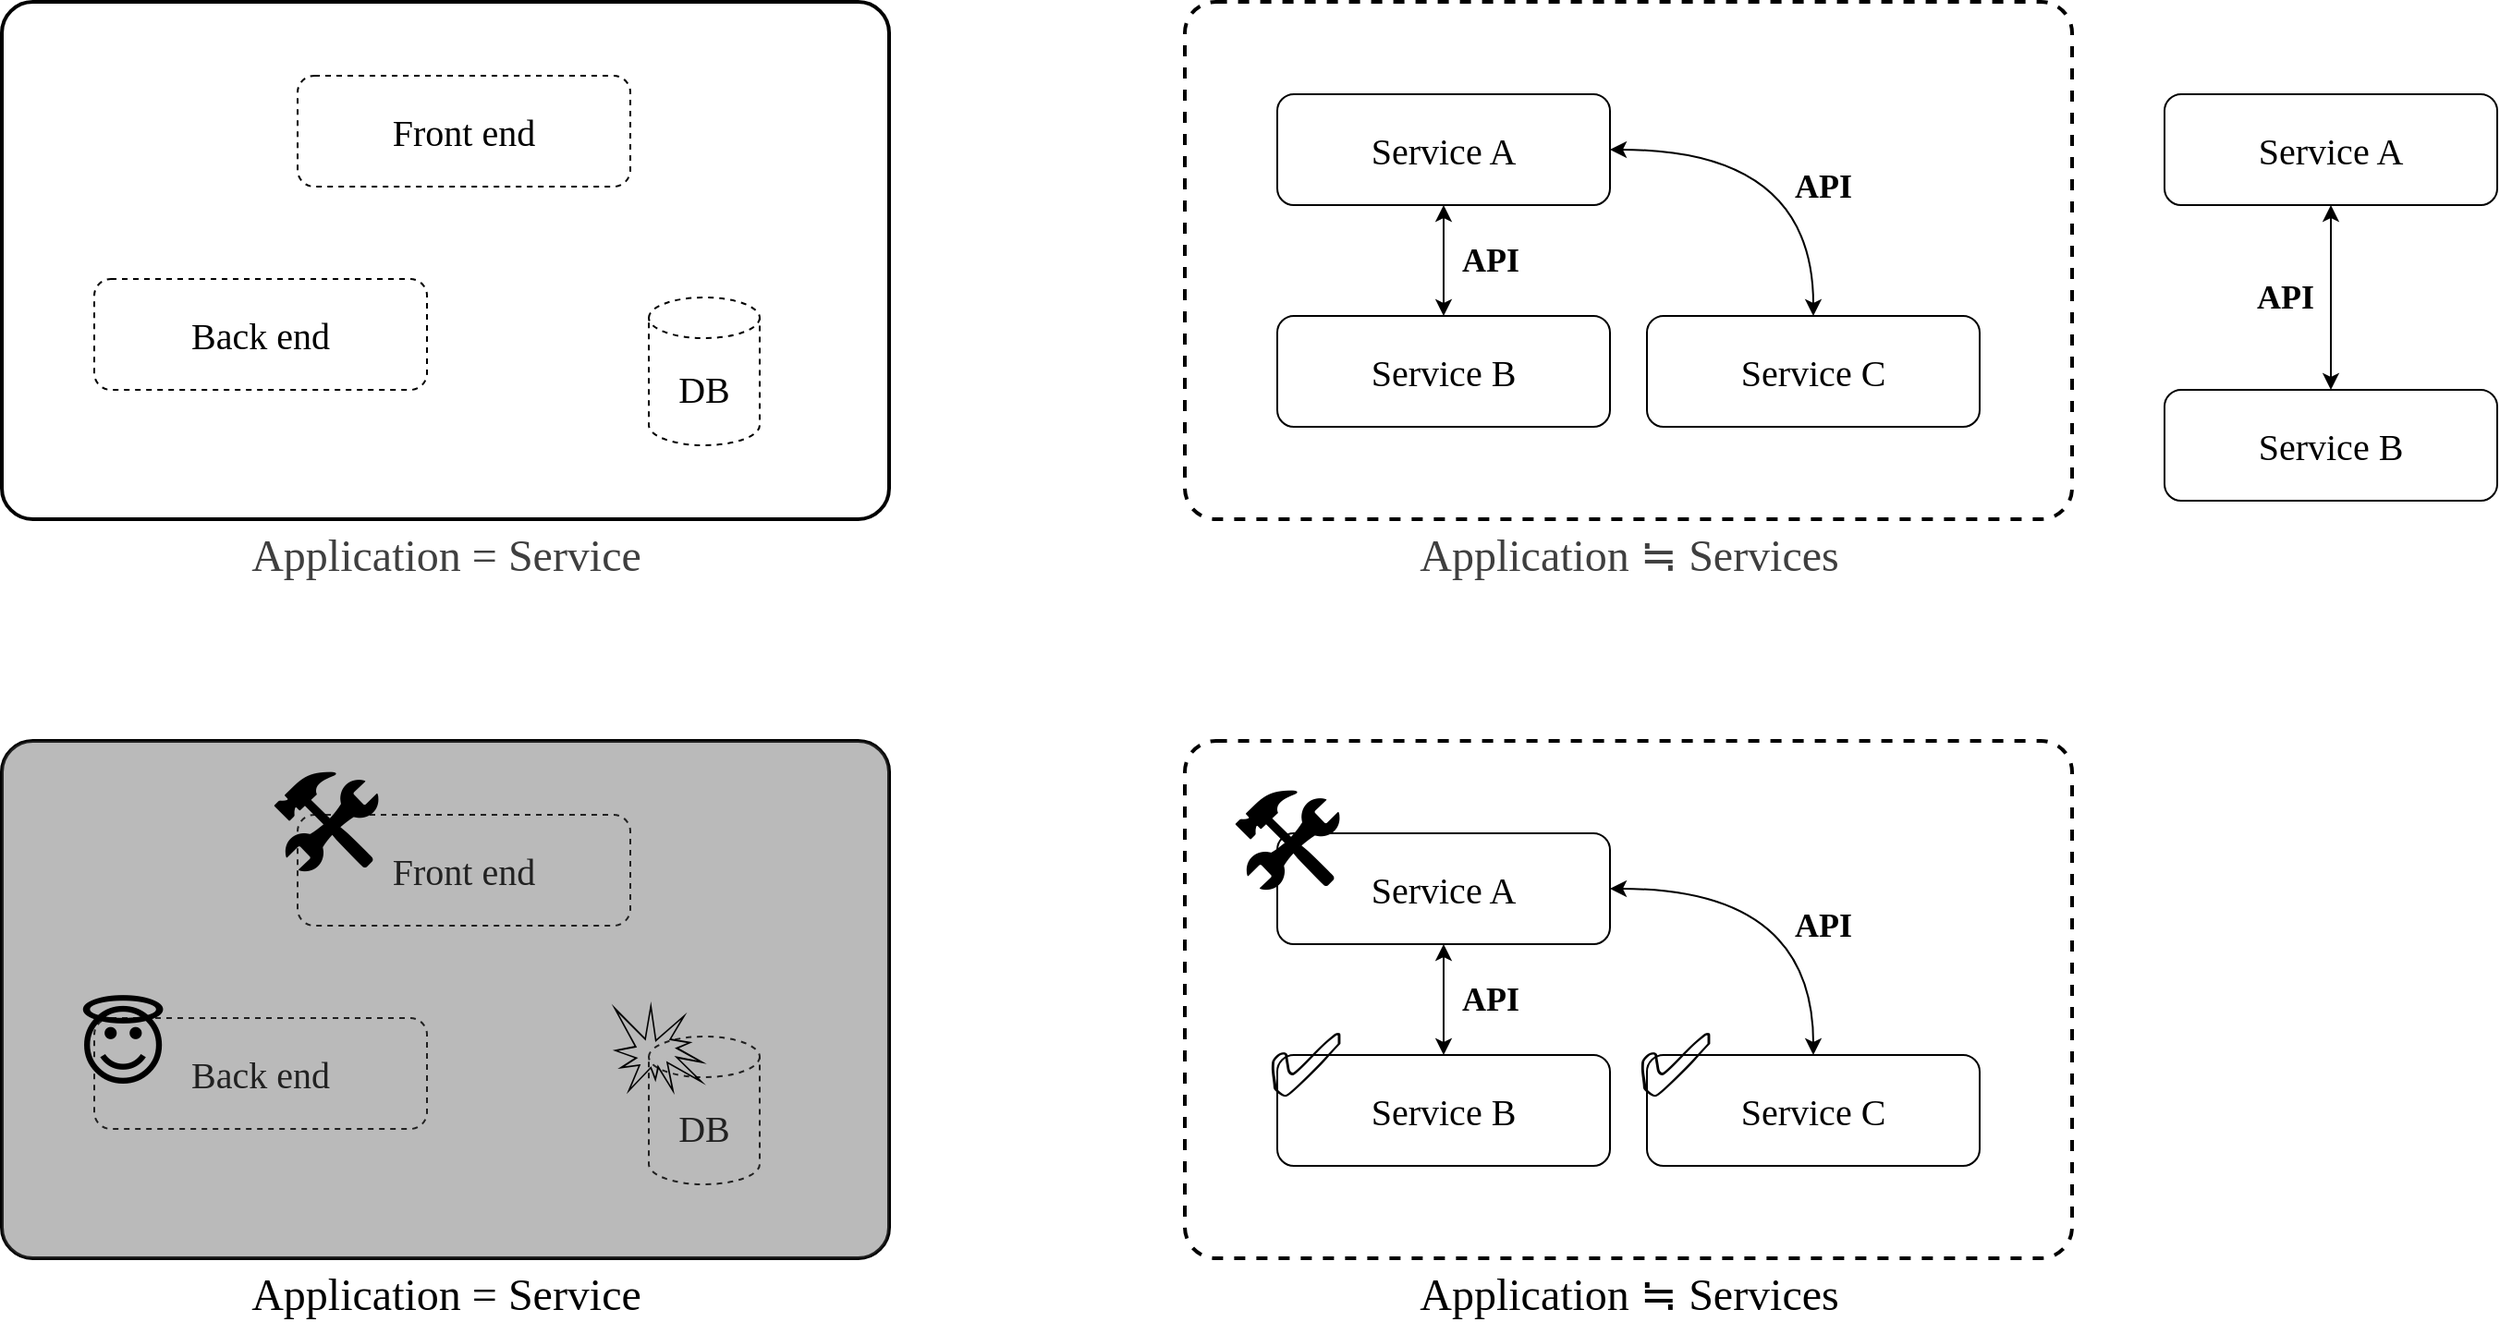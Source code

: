 <mxfile version="26.0.16">
  <diagram name="ページ1" id="hKXQRzZGeD4a8s7fAWbX">
    <mxGraphModel dx="500" dy="366" grid="1" gridSize="10" guides="1" tooltips="1" connect="1" arrows="1" fold="1" page="1" pageScale="1" pageWidth="2336" pageHeight="1654" math="0" shadow="0">
      <root>
        <mxCell id="0" />
        <mxCell id="1" parent="0" />
        <mxCell id="-Pul16ckeKqLMgaGqeRH-3" value="" style="rounded=1;whiteSpace=wrap;html=1;arcSize=6;fillColor=none;fontColor=#333333;strokeColor=#000000;dashed=1;strokeWidth=2;fontFamily=Zen Kaku Gothic New;fontSource=https%3A%2F%2Ffonts.googleapis.com%2Fcss%3Ffamily%3DZen%2BKaku%2BGothic%2BNew;" parent="1" vertex="1">
          <mxGeometry x="880" y="80" width="480" height="280" as="geometry" />
        </mxCell>
        <mxCell id="-Pul16ckeKqLMgaGqeRH-6" value="" style="edgeStyle=orthogonalEdgeStyle;rounded=0;orthogonalLoop=1;jettySize=auto;html=1;startArrow=classic;startFill=1;fontFamily=Zen Kaku Gothic New;fontSource=https%3A%2F%2Ffonts.googleapis.com%2Fcss%3Ffamily%3DZen%2BKaku%2BGothic%2BNew;" parent="1" source="-Pul16ckeKqLMgaGqeRH-1" target="-Pul16ckeKqLMgaGqeRH-2" edge="1">
          <mxGeometry relative="1" as="geometry" />
        </mxCell>
        <mxCell id="-Pul16ckeKqLMgaGqeRH-1" value="Service A" style="rounded=1;whiteSpace=wrap;html=1;fontFamily=Zen Kaku Gothic New;fontSource=https%3A%2F%2Ffonts.googleapis.com%2Fcss%3Ffamily%3DZen%2BKaku%2BGothic%2BNew;fontSize=20;" parent="1" vertex="1">
          <mxGeometry x="930" y="130" width="180" height="60" as="geometry" />
        </mxCell>
        <mxCell id="-Pul16ckeKqLMgaGqeRH-2" value="Service B" style="rounded=1;whiteSpace=wrap;html=1;fontFamily=Zen Kaku Gothic New;fontSource=https%3A%2F%2Ffonts.googleapis.com%2Fcss%3Ffamily%3DZen%2BKaku%2BGothic%2BNew;fontSize=20;" parent="1" vertex="1">
          <mxGeometry x="930" y="250" width="180" height="60" as="geometry" />
        </mxCell>
        <mxCell id="-Pul16ckeKqLMgaGqeRH-7" style="edgeStyle=orthogonalEdgeStyle;rounded=0;orthogonalLoop=1;jettySize=auto;html=1;entryX=1;entryY=0.5;entryDx=0;entryDy=0;startArrow=classic;startFill=1;jumpStyle=none;curved=1;fontFamily=Zen Kaku Gothic New;fontSource=https%3A%2F%2Ffonts.googleapis.com%2Fcss%3Ffamily%3DZen%2BKaku%2BGothic%2BNew;" parent="1" source="-Pul16ckeKqLMgaGqeRH-5" target="-Pul16ckeKqLMgaGqeRH-1" edge="1">
          <mxGeometry relative="1" as="geometry">
            <Array as="points">
              <mxPoint x="1220" y="160" />
            </Array>
          </mxGeometry>
        </mxCell>
        <mxCell id="-Pul16ckeKqLMgaGqeRH-5" value="Service C" style="rounded=1;whiteSpace=wrap;html=1;fontFamily=Zen Kaku Gothic New;fontSource=https%3A%2F%2Ffonts.googleapis.com%2Fcss%3Ffamily%3DZen%2BKaku%2BGothic%2BNew;fontSize=20;" parent="1" vertex="1">
          <mxGeometry x="1130" y="250" width="180" height="60" as="geometry" />
        </mxCell>
        <mxCell id="-Pul16ckeKqLMgaGqeRH-10" value="&lt;font style=&quot;font-size: 18px;&quot;&gt;API&lt;/font&gt;" style="text;html=1;align=center;verticalAlign=middle;resizable=0;points=[];autosize=1;strokeColor=none;fillColor=none;fontFamily=Zen Kaku Gothic New;fontSource=https%3A%2F%2Ffonts.googleapis.com%2Fcss%3Ffamily%3DZen%2BKaku%2BGothic%2BNew;fontStyle=1" parent="1" vertex="1">
          <mxGeometry x="1200" y="160" width="50" height="40" as="geometry" />
        </mxCell>
        <mxCell id="-Pul16ckeKqLMgaGqeRH-11" value="&lt;font style=&quot;font-size: 18px;&quot;&gt;API&lt;/font&gt;" style="text;html=1;align=center;verticalAlign=middle;resizable=0;points=[];autosize=1;strokeColor=none;fillColor=none;fontFamily=Zen Kaku Gothic New;fontSource=https%3A%2F%2Ffonts.googleapis.com%2Fcss%3Ffamily%3DZen%2BKaku%2BGothic%2BNew;fontStyle=1" parent="1" vertex="1">
          <mxGeometry x="1020" y="200" width="50" height="40" as="geometry" />
        </mxCell>
        <mxCell id="-Pul16ckeKqLMgaGqeRH-12" value="" style="rounded=1;whiteSpace=wrap;html=1;arcSize=6;strokeWidth=2;fontFamily=Zen Kaku Gothic New;fontSource=https%3A%2F%2Ffonts.googleapis.com%2Fcss%3Ffamily%3DZen%2BKaku%2BGothic%2BNew;" parent="1" vertex="1">
          <mxGeometry x="240" y="80" width="480" height="280" as="geometry" />
        </mxCell>
        <mxCell id="-Pul16ckeKqLMgaGqeRH-13" value="&lt;span style=&quot;color: rgb(63, 63, 63);&quot;&gt;Application ≒ Services&lt;/span&gt;" style="text;html=1;align=center;verticalAlign=middle;resizable=0;points=[];autosize=1;strokeColor=none;fillColor=none;fontSize=24;fontFamily=Zen Kaku Gothic New;fontSource=https%3A%2F%2Ffonts.googleapis.com%2Fcss%3Ffamily%3DZen%2BKaku%2BGothic%2BNew;" parent="1" vertex="1">
          <mxGeometry x="990" y="360" width="260" height="40" as="geometry" />
        </mxCell>
        <mxCell id="-Pul16ckeKqLMgaGqeRH-14" value="&lt;span style=&quot;color: rgb(63, 63, 63);&quot;&gt;Application = Service&lt;/span&gt;" style="text;html=1;align=center;verticalAlign=middle;resizable=0;points=[];autosize=1;strokeColor=none;fillColor=none;fontSize=24;fontFamily=Zen Kaku Gothic New;fontSource=https%3A%2F%2Ffonts.googleapis.com%2Fcss%3Ffamily%3DZen%2BKaku%2BGothic%2BNew;" parent="1" vertex="1">
          <mxGeometry x="355" y="360" width="250" height="40" as="geometry" />
        </mxCell>
        <mxCell id="-Pul16ckeKqLMgaGqeRH-15" value="Front end" style="rounded=1;whiteSpace=wrap;html=1;fontFamily=Zen Kaku Gothic New;fontSource=https%3A%2F%2Ffonts.googleapis.com%2Fcss%3Ffamily%3DZen%2BKaku%2BGothic%2BNew;fontSize=20;dashed=1;" parent="1" vertex="1">
          <mxGeometry x="400" y="120" width="180" height="60" as="geometry" />
        </mxCell>
        <mxCell id="-Pul16ckeKqLMgaGqeRH-16" value="Back end" style="rounded=1;whiteSpace=wrap;html=1;fontFamily=Zen Kaku Gothic New;fontSource=https%3A%2F%2Ffonts.googleapis.com%2Fcss%3Ffamily%3DZen%2BKaku%2BGothic%2BNew;fontSize=20;dashed=1;" parent="1" vertex="1">
          <mxGeometry x="290" y="230" width="180" height="60" as="geometry" />
        </mxCell>
        <mxCell id="-Pul16ckeKqLMgaGqeRH-18" value="&lt;font&gt;DB&lt;/font&gt;" style="shape=cylinder3;whiteSpace=wrap;html=1;boundedLbl=1;backgroundOutline=1;size=11;fontFamily=Zen Kaku Gothic New;fontSource=https%3A%2F%2Ffonts.googleapis.com%2Fcss%3Ffamily%3DZen%2BKaku%2BGothic%2BNew;fontSize=20;dashed=1;" parent="1" vertex="1">
          <mxGeometry x="590" y="240" width="60" height="80" as="geometry" />
        </mxCell>
        <mxCell id="-Pul16ckeKqLMgaGqeRH-20" value="" style="rounded=1;whiteSpace=wrap;html=1;arcSize=6;fillColor=none;fontColor=#333333;strokeColor=#000000;dashed=1;strokeWidth=2;fontFamily=Zen Kaku Gothic New;fontSource=https%3A%2F%2Ffonts.googleapis.com%2Fcss%3Ffamily%3DZen%2BKaku%2BGothic%2BNew;" parent="1" vertex="1">
          <mxGeometry x="880" y="480" width="480" height="280" as="geometry" />
        </mxCell>
        <mxCell id="-Pul16ckeKqLMgaGqeRH-21" value="" style="edgeStyle=orthogonalEdgeStyle;rounded=0;orthogonalLoop=1;jettySize=auto;html=1;startArrow=classic;startFill=1;fontFamily=Zen Kaku Gothic New;fontSource=https%3A%2F%2Ffonts.googleapis.com%2Fcss%3Ffamily%3DZen%2BKaku%2BGothic%2BNew;" parent="1" source="-Pul16ckeKqLMgaGqeRH-22" target="-Pul16ckeKqLMgaGqeRH-23" edge="1">
          <mxGeometry relative="1" as="geometry" />
        </mxCell>
        <mxCell id="-Pul16ckeKqLMgaGqeRH-22" value="Service A" style="rounded=1;whiteSpace=wrap;html=1;fontFamily=Zen Kaku Gothic New;fontSource=https%3A%2F%2Ffonts.googleapis.com%2Fcss%3Ffamily%3DZen%2BKaku%2BGothic%2BNew;fontSize=20;" parent="1" vertex="1">
          <mxGeometry x="930" y="530" width="180" height="60" as="geometry" />
        </mxCell>
        <mxCell id="-Pul16ckeKqLMgaGqeRH-23" value="Service B" style="rounded=1;whiteSpace=wrap;html=1;fontFamily=Zen Kaku Gothic New;fontSource=https%3A%2F%2Ffonts.googleapis.com%2Fcss%3Ffamily%3DZen%2BKaku%2BGothic%2BNew;fontSize=20;" parent="1" vertex="1">
          <mxGeometry x="930" y="650" width="180" height="60" as="geometry" />
        </mxCell>
        <mxCell id="-Pul16ckeKqLMgaGqeRH-24" style="edgeStyle=orthogonalEdgeStyle;rounded=0;orthogonalLoop=1;jettySize=auto;html=1;entryX=1;entryY=0.5;entryDx=0;entryDy=0;startArrow=classic;startFill=1;jumpStyle=none;curved=1;fontFamily=Zen Kaku Gothic New;fontSource=https%3A%2F%2Ffonts.googleapis.com%2Fcss%3Ffamily%3DZen%2BKaku%2BGothic%2BNew;" parent="1" source="-Pul16ckeKqLMgaGqeRH-25" target="-Pul16ckeKqLMgaGqeRH-22" edge="1">
          <mxGeometry relative="1" as="geometry">
            <Array as="points">
              <mxPoint x="1220" y="560" />
            </Array>
          </mxGeometry>
        </mxCell>
        <mxCell id="-Pul16ckeKqLMgaGqeRH-25" value="Service C" style="rounded=1;whiteSpace=wrap;html=1;fontFamily=Zen Kaku Gothic New;fontSource=https%3A%2F%2Ffonts.googleapis.com%2Fcss%3Ffamily%3DZen%2BKaku%2BGothic%2BNew;fontSize=20;" parent="1" vertex="1">
          <mxGeometry x="1130" y="650" width="180" height="60" as="geometry" />
        </mxCell>
        <mxCell id="-Pul16ckeKqLMgaGqeRH-26" value="&lt;font style=&quot;font-size: 18px;&quot;&gt;API&lt;/font&gt;" style="text;html=1;align=center;verticalAlign=middle;resizable=0;points=[];autosize=1;strokeColor=none;fillColor=none;fontFamily=Zen Kaku Gothic New;fontSource=https%3A%2F%2Ffonts.googleapis.com%2Fcss%3Ffamily%3DZen%2BKaku%2BGothic%2BNew;fontStyle=1" parent="1" vertex="1">
          <mxGeometry x="1200" y="560" width="50" height="40" as="geometry" />
        </mxCell>
        <mxCell id="-Pul16ckeKqLMgaGqeRH-27" value="&lt;font style=&quot;font-size: 18px;&quot;&gt;API&lt;/font&gt;" style="text;html=1;align=center;verticalAlign=middle;resizable=0;points=[];autosize=1;strokeColor=none;fillColor=none;fontFamily=Zen Kaku Gothic New;fontSource=https%3A%2F%2Ffonts.googleapis.com%2Fcss%3Ffamily%3DZen%2BKaku%2BGothic%2BNew;fontStyle=1" parent="1" vertex="1">
          <mxGeometry x="1020" y="600" width="50" height="40" as="geometry" />
        </mxCell>
        <mxCell id="-Pul16ckeKqLMgaGqeRH-28" value="" style="rounded=1;whiteSpace=wrap;html=1;arcSize=6;strokeWidth=2;fontFamily=Zen Kaku Gothic New;fontSource=https%3A%2F%2Ffonts.googleapis.com%2Fcss%3Ffamily%3DZen%2BKaku%2BGothic%2BNew;" parent="1" vertex="1">
          <mxGeometry x="240" y="480" width="480" height="280" as="geometry" />
        </mxCell>
        <mxCell id="-Pul16ckeKqLMgaGqeRH-29" value="&lt;font data-font-src=&quot;https://fonts.googleapis.com/css?family=Zen+Kaku+Gothic+New&quot;&gt;Application ≒ Services&lt;/font&gt;" style="text;html=1;align=center;verticalAlign=middle;resizable=0;points=[];autosize=1;strokeColor=none;fillColor=none;fontSize=24;fontFamily=Zen Kaku Gothic New;fontSource=https%3A%2F%2Ffonts.googleapis.com%2Fcss%3Ffamily%3DZen%2BKaku%2BGothic%2BNew;" parent="1" vertex="1">
          <mxGeometry x="990" y="760" width="260" height="40" as="geometry" />
        </mxCell>
        <mxCell id="-Pul16ckeKqLMgaGqeRH-30" value="&lt;font data-font-src=&quot;https://fonts.googleapis.com/css?family=Zen+Kaku+Gothic+New&quot;&gt;Application = Service&lt;/font&gt;" style="text;html=1;align=center;verticalAlign=middle;resizable=0;points=[];autosize=1;strokeColor=none;fillColor=none;fontSize=24;fontFamily=Zen Kaku Gothic New;fontSource=https%3A%2F%2Ffonts.googleapis.com%2Fcss%3Ffamily%3DZen%2BKaku%2BGothic%2BNew;" parent="1" vertex="1">
          <mxGeometry x="355" y="760" width="250" height="40" as="geometry" />
        </mxCell>
        <mxCell id="-Pul16ckeKqLMgaGqeRH-31" value="Front end" style="rounded=1;whiteSpace=wrap;html=1;fontFamily=Zen Kaku Gothic New;fontSource=https%3A%2F%2Ffonts.googleapis.com%2Fcss%3Ffamily%3DZen%2BKaku%2BGothic%2BNew;fontSize=20;dashed=1;" parent="1" vertex="1">
          <mxGeometry x="400" y="520" width="180" height="60" as="geometry" />
        </mxCell>
        <mxCell id="-Pul16ckeKqLMgaGqeRH-32" value="Back end" style="rounded=1;whiteSpace=wrap;html=1;fontFamily=Zen Kaku Gothic New;fontSource=https%3A%2F%2Ffonts.googleapis.com%2Fcss%3Ffamily%3DZen%2BKaku%2BGothic%2BNew;fontSize=20;dashed=1;" parent="1" vertex="1">
          <mxGeometry x="290" y="630" width="180" height="60" as="geometry" />
        </mxCell>
        <mxCell id="-Pul16ckeKqLMgaGqeRH-33" value="&lt;font&gt;DB&lt;/font&gt;" style="shape=cylinder3;whiteSpace=wrap;html=1;boundedLbl=1;backgroundOutline=1;size=11;fontFamily=Zen Kaku Gothic New;fontSource=https%3A%2F%2Ffonts.googleapis.com%2Fcss%3Ffamily%3DZen%2BKaku%2BGothic%2BNew;fontSize=20;dashed=1;" parent="1" vertex="1">
          <mxGeometry x="590" y="640" width="60" height="80" as="geometry" />
        </mxCell>
        <mxCell id="11" value="" style="rounded=1;whiteSpace=wrap;html=1;arcSize=6;strokeWidth=2;fontFamily=Zen Kaku Gothic New;fontSource=https%3A%2F%2Ffonts.googleapis.com%2Fcss%3Ffamily%3DZen%2BKaku%2BGothic%2BNew;strokeColor=none;opacity=40;fillColor=light-dark(#545454, #ededed);" parent="1" vertex="1">
          <mxGeometry x="240" y="480" width="480" height="280" as="geometry" />
        </mxCell>
        <mxCell id="12" value="&lt;font style=&quot;font-size: 64px;&quot;&gt;🛠️&lt;/font&gt;" style="text;html=1;align=center;verticalAlign=middle;resizable=0;points=[];autosize=1;strokeColor=none;fillColor=none;" parent="1" vertex="1">
          <mxGeometry x="890" y="490" width="90" height="90" as="geometry" />
        </mxCell>
        <mxCell id="13" value="&lt;font&gt;✅&lt;/font&gt;" style="text;html=1;align=center;verticalAlign=middle;resizable=0;points=[];autosize=1;strokeColor=none;fillColor=none;fontSize=48;" parent="1" vertex="1">
          <mxGeometry x="910" y="620" width="70" height="70" as="geometry" />
        </mxCell>
        <mxCell id="14" value="&lt;font&gt;✅&lt;/font&gt;" style="text;html=1;align=center;verticalAlign=middle;resizable=0;points=[];autosize=1;strokeColor=none;fillColor=none;fontSize=48;" parent="1" vertex="1">
          <mxGeometry x="1110" y="620" width="70" height="70" as="geometry" />
        </mxCell>
        <mxCell id="17" value="&lt;font&gt;😇&lt;/font&gt;" style="text;html=1;align=center;verticalAlign=middle;resizable=0;points=[];autosize=1;strokeColor=none;fillColor=none;fontSize=48;" parent="1" vertex="1">
          <mxGeometry x="270" y="610" width="70" height="70" as="geometry" />
        </mxCell>
        <mxCell id="2" value="&lt;font style=&quot;font-size: 64px;&quot;&gt;🛠️&lt;/font&gt;" style="text;html=1;align=center;verticalAlign=middle;resizable=0;points=[];autosize=1;strokeColor=none;fillColor=none;" parent="1" vertex="1">
          <mxGeometry x="370" y="480" width="90" height="90" as="geometry" />
        </mxCell>
        <mxCell id="3" value="&lt;font style=&quot;font-size: 64px;&quot;&gt;💥&lt;/font&gt;" style="text;html=1;align=center;verticalAlign=middle;resizable=0;points=[];autosize=1;strokeColor=none;fillColor=none;" parent="1" vertex="1">
          <mxGeometry x="550" y="600" width="90" height="90" as="geometry" />
        </mxCell>
        <mxCell id="gXLJcbF1pX1hz0Xauo3N-18" value="" style="edgeStyle=orthogonalEdgeStyle;rounded=0;orthogonalLoop=1;jettySize=auto;html=1;startArrow=classic;startFill=1;fontFamily=Zen Kaku Gothic New;fontSource=https%3A%2F%2Ffonts.googleapis.com%2Fcss%3Ffamily%3DZen%2BKaku%2BGothic%2BNew;" edge="1" parent="1" source="gXLJcbF1pX1hz0Xauo3N-19" target="gXLJcbF1pX1hz0Xauo3N-20">
          <mxGeometry relative="1" as="geometry" />
        </mxCell>
        <mxCell id="gXLJcbF1pX1hz0Xauo3N-19" value="Service A" style="rounded=1;whiteSpace=wrap;html=1;fontFamily=Zen Kaku Gothic New;fontSource=https%3A%2F%2Ffonts.googleapis.com%2Fcss%3Ffamily%3DZen%2BKaku%2BGothic%2BNew;fontSize=20;" vertex="1" parent="1">
          <mxGeometry x="1410" y="130" width="180" height="60" as="geometry" />
        </mxCell>
        <mxCell id="gXLJcbF1pX1hz0Xauo3N-20" value="Service B" style="rounded=1;whiteSpace=wrap;html=1;fontFamily=Zen Kaku Gothic New;fontSource=https%3A%2F%2Ffonts.googleapis.com%2Fcss%3Ffamily%3DZen%2BKaku%2BGothic%2BNew;fontSize=20;" vertex="1" parent="1">
          <mxGeometry x="1410" y="290" width="180" height="60" as="geometry" />
        </mxCell>
        <mxCell id="gXLJcbF1pX1hz0Xauo3N-21" value="&lt;font style=&quot;font-size: 18px;&quot;&gt;API&lt;/font&gt;" style="text;html=1;align=center;verticalAlign=middle;resizable=0;points=[];autosize=1;strokeColor=none;fillColor=none;fontFamily=Zen Kaku Gothic New;fontSource=https%3A%2F%2Ffonts.googleapis.com%2Fcss%3Ffamily%3DZen%2BKaku%2BGothic%2BNew;fontStyle=1" vertex="1" parent="1">
          <mxGeometry x="1450" y="220" width="50" height="40" as="geometry" />
        </mxCell>
      </root>
    </mxGraphModel>
  </diagram>
</mxfile>
